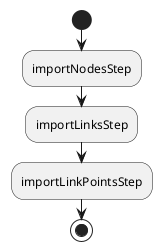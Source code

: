 @startuml
'https://plantuml.com/activity-diagram-beta

start

:importNodesStep;
:importLinksStep;
:importLinkPointsStep;

stop

@enduml
